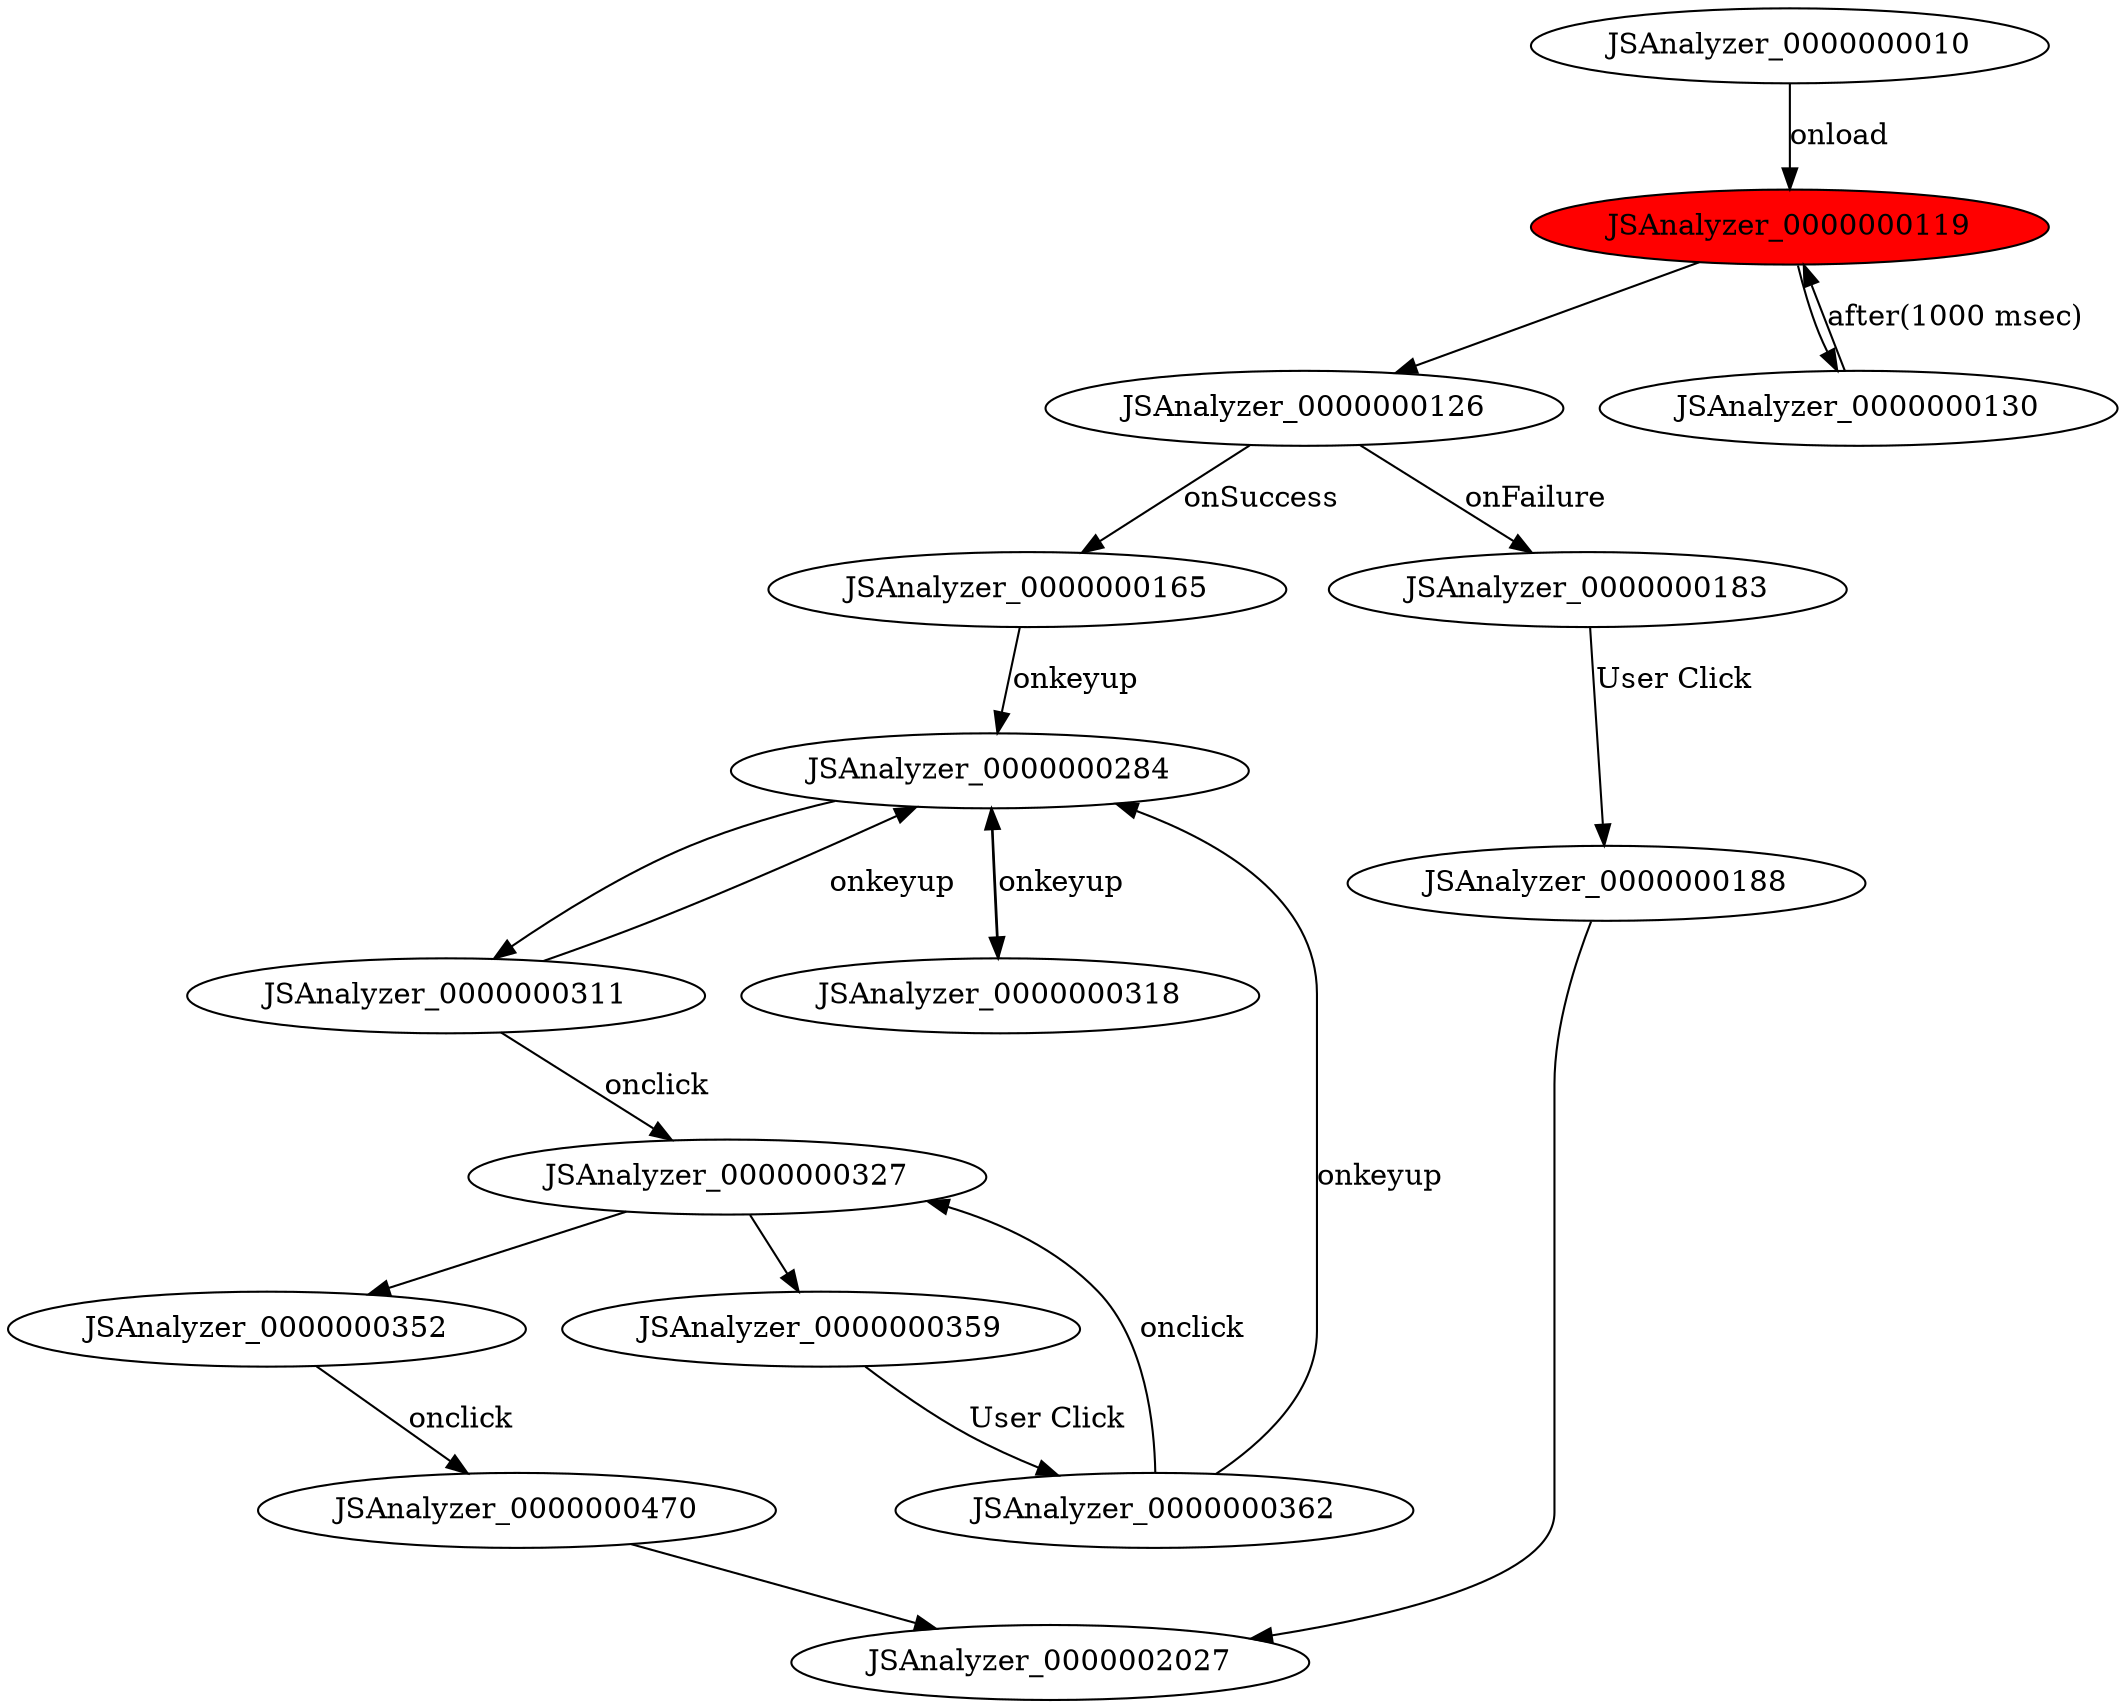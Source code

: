 digraph FSM {
JSAnalyzer_0000000010 [];
JSAnalyzer_0000000119 [style=filled,fillcolor=red];
JSAnalyzer_0000000126 [];
JSAnalyzer_0000000130 [];
JSAnalyzer_0000000165 [];
JSAnalyzer_0000000183 [];
JSAnalyzer_0000000284 [];
JSAnalyzer_0000000311 [];
JSAnalyzer_0000000318 [];
JSAnalyzer_0000000327 [];
JSAnalyzer_0000000352 [];
JSAnalyzer_0000000359 [];
JSAnalyzer_0000000470 [];
JSAnalyzer_0000000188 [];
JSAnalyzer_0000000362 [];
JSAnalyzer_0000000119 -> JSAnalyzer_0000000126 []
JSAnalyzer_0000000119 -> JSAnalyzer_0000000130 []
JSAnalyzer_0000000284 -> JSAnalyzer_0000000311 []
JSAnalyzer_0000000284 -> JSAnalyzer_0000000318 []
JSAnalyzer_0000000327 -> JSAnalyzer_0000000352 []
JSAnalyzer_0000000327 -> JSAnalyzer_0000000359 []
JSAnalyzer_0000000010 -> JSAnalyzer_0000000119 [label="onload"]
JSAnalyzer_0000000126 -> JSAnalyzer_0000000165 [label="onSuccess"]
JSAnalyzer_0000000126 -> JSAnalyzer_0000000183 [label="onFailure"]
JSAnalyzer_0000000130 -> JSAnalyzer_0000000119 [label="after(1000 msec)"]
JSAnalyzer_0000000165 -> JSAnalyzer_0000000284 [label="onkeyup"]
JSAnalyzer_0000000183 -> JSAnalyzer_0000000188 [label="User Click"]
JSAnalyzer_0000000311 -> JSAnalyzer_0000000284 [label="onkeyup"]
JSAnalyzer_0000000311 -> JSAnalyzer_0000000327 [label="onclick"]
JSAnalyzer_0000000318 -> JSAnalyzer_0000000284 [label="onkeyup"]
JSAnalyzer_0000000352 -> JSAnalyzer_0000000470 [label="onclick"]
JSAnalyzer_0000000359 -> JSAnalyzer_0000000362 [label="User Click"]
JSAnalyzer_0000000362 -> JSAnalyzer_0000000284 [label="onkeyup"]
JSAnalyzer_0000000362 -> JSAnalyzer_0000000327 [label="onclick"]
JSAnalyzer_0000000470 -> JSAnalyzer_0000002027 []
JSAnalyzer_0000000188 -> JSAnalyzer_0000002027 []
}
